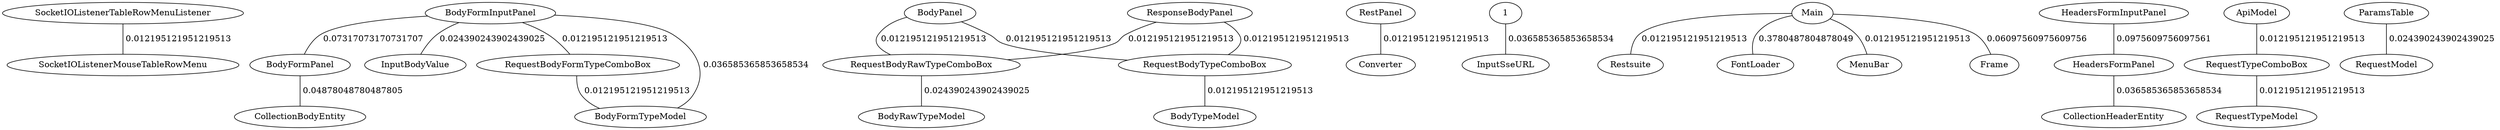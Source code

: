 graph G {
SocketIOListenerTableRowMenuListener -- SocketIOListenerMouseTableRowMenu [label=" 0.012195121951219513 "]; 
BodyFormInputPanel -- BodyFormPanel [label=" 0.07317073170731707 "]; 
BodyFormPanel -- CollectionBodyEntity [label=" 0.04878048780487805 "]; 
BodyPanel -- RequestBodyRawTypeComboBox [label=" 0.012195121951219513 "]; 
RestPanel -- Converter [label=" 0.012195121951219513 "]; 
1 -- InputSseURL [label=" 0.036585365853658534 "]; 
Main -- Restsuite [label=" 0.012195121951219513 "]; 
HeadersFormInputPanel -- HeadersFormPanel [label=" 0.0975609756097561 "]; 
ApiModel -- RequestTypeComboBox [label=" 0.012195121951219513 "]; 
HeadersFormPanel -- CollectionHeaderEntity [label=" 0.036585365853658534 "]; 
Main -- FontLoader [label=" 0.3780487804878049 "]; 
ResponseBodyPanel -- RequestBodyTypeComboBox [label=" 0.012195121951219513 "]; 
BodyPanel -- RequestBodyTypeComboBox [label=" 0.012195121951219513 "]; 
ResponseBodyPanel -- RequestBodyRawTypeComboBox [label=" 0.012195121951219513 "]; 
Main -- MenuBar [label=" 0.012195121951219513 "]; 
BodyFormInputPanel -- InputBodyValue [label=" 0.024390243902439025 "]; 
RequestBodyRawTypeComboBox -- BodyRawTypeModel [label=" 0.024390243902439025 "]; 
RequestBodyTypeComboBox -- BodyTypeModel [label=" 0.012195121951219513 "]; 
RequestTypeComboBox -- RequestTypeModel [label=" 0.012195121951219513 "]; 
RequestBodyFormTypeComboBox -- BodyFormTypeModel [label=" 0.012195121951219513 "]; 
BodyFormInputPanel -- RequestBodyFormTypeComboBox [label=" 0.012195121951219513 "]; 
Main -- Frame [label=" 0.06097560975609756 "]; 
ParamsTable -- RequestModel [label=" 0.024390243902439025 "]; 
BodyFormInputPanel -- BodyFormTypeModel [label=" 0.036585365853658534 "]; 
}
